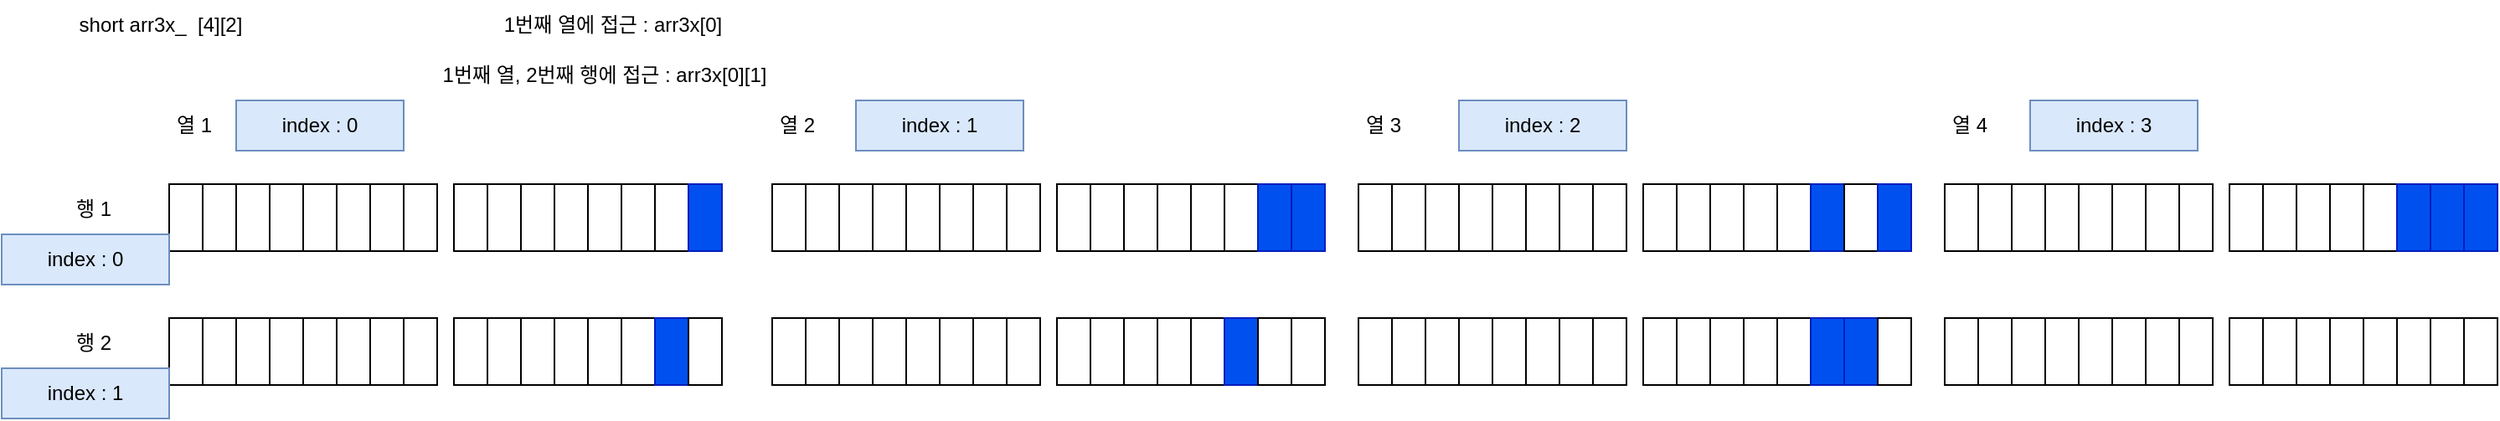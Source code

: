 <mxfile version="17.1.3" type="device"><diagram id="olvvxSsdgKOEqNymbnw9" name="Page-1"><mxGraphModel dx="1564" dy="936" grid="1" gridSize="10" guides="1" tooltips="1" connect="1" arrows="1" fold="1" page="1" pageScale="1" pageWidth="827" pageHeight="1169" math="0" shadow="0"><root><mxCell id="0"/><mxCell id="1" parent="0"/><mxCell id="yg_IEuN_GEzmOHSeuign-1" value="" style="rounded=0;whiteSpace=wrap;html=1;" vertex="1" parent="1"><mxGeometry x="110" y="120" width="20" height="40" as="geometry"/></mxCell><mxCell id="yg_IEuN_GEzmOHSeuign-2" value="short arr3x_&amp;nbsp; [4][2]" style="text;html=1;strokeColor=none;fillColor=none;align=center;verticalAlign=middle;whiteSpace=wrap;rounded=0;" vertex="1" parent="1"><mxGeometry x="40" y="10" width="130" height="30" as="geometry"/></mxCell><mxCell id="yg_IEuN_GEzmOHSeuign-4" value="" style="rounded=0;whiteSpace=wrap;html=1;" vertex="1" parent="1"><mxGeometry x="130" y="120" width="20" height="40" as="geometry"/></mxCell><mxCell id="yg_IEuN_GEzmOHSeuign-5" value="" style="rounded=0;whiteSpace=wrap;html=1;" vertex="1" parent="1"><mxGeometry x="150" y="120" width="20" height="40" as="geometry"/></mxCell><mxCell id="yg_IEuN_GEzmOHSeuign-6" value="" style="rounded=0;whiteSpace=wrap;html=1;" vertex="1" parent="1"><mxGeometry x="170" y="120" width="20" height="40" as="geometry"/></mxCell><mxCell id="yg_IEuN_GEzmOHSeuign-11" value="" style="rounded=0;whiteSpace=wrap;html=1;" vertex="1" parent="1"><mxGeometry x="190" y="120" width="20" height="40" as="geometry"/></mxCell><mxCell id="yg_IEuN_GEzmOHSeuign-12" value="" style="rounded=0;whiteSpace=wrap;html=1;" vertex="1" parent="1"><mxGeometry x="210" y="120" width="20" height="40" as="geometry"/></mxCell><mxCell id="yg_IEuN_GEzmOHSeuign-13" value="" style="rounded=0;whiteSpace=wrap;html=1;" vertex="1" parent="1"><mxGeometry x="230" y="120" width="20" height="40" as="geometry"/></mxCell><mxCell id="yg_IEuN_GEzmOHSeuign-14" value="" style="rounded=0;whiteSpace=wrap;html=1;" vertex="1" parent="1"><mxGeometry x="250" y="120" width="20" height="40" as="geometry"/></mxCell><mxCell id="yg_IEuN_GEzmOHSeuign-15" value="" style="rounded=0;whiteSpace=wrap;html=1;" vertex="1" parent="1"><mxGeometry x="280" y="120" width="20" height="40" as="geometry"/></mxCell><mxCell id="yg_IEuN_GEzmOHSeuign-16" value="" style="rounded=0;whiteSpace=wrap;html=1;" vertex="1" parent="1"><mxGeometry x="300" y="120" width="20" height="40" as="geometry"/></mxCell><mxCell id="yg_IEuN_GEzmOHSeuign-17" value="" style="rounded=0;whiteSpace=wrap;html=1;" vertex="1" parent="1"><mxGeometry x="320" y="120" width="20" height="40" as="geometry"/></mxCell><mxCell id="yg_IEuN_GEzmOHSeuign-18" value="" style="rounded=0;whiteSpace=wrap;html=1;" vertex="1" parent="1"><mxGeometry x="340" y="120" width="20" height="40" as="geometry"/></mxCell><mxCell id="yg_IEuN_GEzmOHSeuign-19" value="" style="rounded=0;whiteSpace=wrap;html=1;" vertex="1" parent="1"><mxGeometry x="360" y="120" width="20" height="40" as="geometry"/></mxCell><mxCell id="yg_IEuN_GEzmOHSeuign-20" value="" style="rounded=0;whiteSpace=wrap;html=1;" vertex="1" parent="1"><mxGeometry x="380" y="120" width="20" height="40" as="geometry"/></mxCell><mxCell id="yg_IEuN_GEzmOHSeuign-21" value="" style="rounded=0;whiteSpace=wrap;html=1;" vertex="1" parent="1"><mxGeometry x="400" y="120" width="20" height="40" as="geometry"/></mxCell><mxCell id="yg_IEuN_GEzmOHSeuign-22" value="" style="rounded=0;whiteSpace=wrap;html=1;fillColor=#0050ef;fontColor=#ffffff;strokeColor=#001DBC;" vertex="1" parent="1"><mxGeometry x="420" y="120" width="20" height="40" as="geometry"/></mxCell><mxCell id="yg_IEuN_GEzmOHSeuign-23" value="열 1" style="text;html=1;strokeColor=none;fillColor=none;align=center;verticalAlign=middle;whiteSpace=wrap;rounded=0;" vertex="1" parent="1"><mxGeometry x="110" y="70" width="30" height="30" as="geometry"/></mxCell><mxCell id="yg_IEuN_GEzmOHSeuign-24" value="행 1" style="text;html=1;strokeColor=none;fillColor=none;align=center;verticalAlign=middle;whiteSpace=wrap;rounded=0;" vertex="1" parent="1"><mxGeometry x="50" y="120" width="30" height="30" as="geometry"/></mxCell><mxCell id="yg_IEuN_GEzmOHSeuign-26" value="" style="rounded=0;whiteSpace=wrap;html=1;" vertex="1" parent="1"><mxGeometry x="470" y="120" width="20" height="40" as="geometry"/></mxCell><mxCell id="yg_IEuN_GEzmOHSeuign-27" value="" style="rounded=0;whiteSpace=wrap;html=1;" vertex="1" parent="1"><mxGeometry x="490" y="120" width="20" height="40" as="geometry"/></mxCell><mxCell id="yg_IEuN_GEzmOHSeuign-28" value="" style="rounded=0;whiteSpace=wrap;html=1;" vertex="1" parent="1"><mxGeometry x="510" y="120" width="20" height="40" as="geometry"/></mxCell><mxCell id="yg_IEuN_GEzmOHSeuign-29" value="" style="rounded=0;whiteSpace=wrap;html=1;" vertex="1" parent="1"><mxGeometry x="530" y="120" width="20" height="40" as="geometry"/></mxCell><mxCell id="yg_IEuN_GEzmOHSeuign-30" value="" style="rounded=0;whiteSpace=wrap;html=1;" vertex="1" parent="1"><mxGeometry x="550" y="120" width="20" height="40" as="geometry"/></mxCell><mxCell id="yg_IEuN_GEzmOHSeuign-31" value="" style="rounded=0;whiteSpace=wrap;html=1;" vertex="1" parent="1"><mxGeometry x="570" y="120" width="20" height="40" as="geometry"/></mxCell><mxCell id="yg_IEuN_GEzmOHSeuign-32" value="" style="rounded=0;whiteSpace=wrap;html=1;" vertex="1" parent="1"><mxGeometry x="590" y="120" width="20" height="40" as="geometry"/></mxCell><mxCell id="yg_IEuN_GEzmOHSeuign-33" value="" style="rounded=0;whiteSpace=wrap;html=1;" vertex="1" parent="1"><mxGeometry x="610" y="120" width="20" height="40" as="geometry"/></mxCell><mxCell id="yg_IEuN_GEzmOHSeuign-34" value="" style="rounded=0;whiteSpace=wrap;html=1;" vertex="1" parent="1"><mxGeometry x="640" y="120" width="20" height="40" as="geometry"/></mxCell><mxCell id="yg_IEuN_GEzmOHSeuign-35" value="" style="rounded=0;whiteSpace=wrap;html=1;" vertex="1" parent="1"><mxGeometry x="660" y="120" width="20" height="40" as="geometry"/></mxCell><mxCell id="yg_IEuN_GEzmOHSeuign-36" value="" style="rounded=0;whiteSpace=wrap;html=1;" vertex="1" parent="1"><mxGeometry x="680" y="120" width="20" height="40" as="geometry"/></mxCell><mxCell id="yg_IEuN_GEzmOHSeuign-37" value="" style="rounded=0;whiteSpace=wrap;html=1;" vertex="1" parent="1"><mxGeometry x="700" y="120" width="20" height="40" as="geometry"/></mxCell><mxCell id="yg_IEuN_GEzmOHSeuign-38" value="" style="rounded=0;whiteSpace=wrap;html=1;" vertex="1" parent="1"><mxGeometry x="720" y="120" width="20" height="40" as="geometry"/></mxCell><mxCell id="yg_IEuN_GEzmOHSeuign-39" value="" style="rounded=0;whiteSpace=wrap;html=1;" vertex="1" parent="1"><mxGeometry x="740" y="120" width="20" height="40" as="geometry"/></mxCell><mxCell id="yg_IEuN_GEzmOHSeuign-40" value="" style="rounded=0;whiteSpace=wrap;html=1;fillColor=#0050ef;fontColor=#ffffff;strokeColor=#001DBC;" vertex="1" parent="1"><mxGeometry x="760" y="120" width="20" height="40" as="geometry"/></mxCell><mxCell id="yg_IEuN_GEzmOHSeuign-41" value="" style="rounded=0;whiteSpace=wrap;html=1;fillColor=#0050ef;fontColor=#ffffff;strokeColor=#001DBC;" vertex="1" parent="1"><mxGeometry x="780" y="120" width="20" height="40" as="geometry"/></mxCell><mxCell id="yg_IEuN_GEzmOHSeuign-42" value="열 2" style="text;html=1;strokeColor=none;fillColor=none;align=center;verticalAlign=middle;whiteSpace=wrap;rounded=0;" vertex="1" parent="1"><mxGeometry x="470" y="70" width="30" height="30" as="geometry"/></mxCell><mxCell id="yg_IEuN_GEzmOHSeuign-43" value="" style="rounded=0;whiteSpace=wrap;html=1;" vertex="1" parent="1"><mxGeometry x="820" y="120" width="20" height="40" as="geometry"/></mxCell><mxCell id="yg_IEuN_GEzmOHSeuign-44" value="" style="rounded=0;whiteSpace=wrap;html=1;" vertex="1" parent="1"><mxGeometry x="840" y="120" width="20" height="40" as="geometry"/></mxCell><mxCell id="yg_IEuN_GEzmOHSeuign-45" value="" style="rounded=0;whiteSpace=wrap;html=1;" vertex="1" parent="1"><mxGeometry x="860" y="120" width="20" height="40" as="geometry"/></mxCell><mxCell id="yg_IEuN_GEzmOHSeuign-46" value="" style="rounded=0;whiteSpace=wrap;html=1;" vertex="1" parent="1"><mxGeometry x="880" y="120" width="20" height="40" as="geometry"/></mxCell><mxCell id="yg_IEuN_GEzmOHSeuign-47" value="" style="rounded=0;whiteSpace=wrap;html=1;" vertex="1" parent="1"><mxGeometry x="900" y="120" width="20" height="40" as="geometry"/></mxCell><mxCell id="yg_IEuN_GEzmOHSeuign-48" value="" style="rounded=0;whiteSpace=wrap;html=1;" vertex="1" parent="1"><mxGeometry x="920" y="120" width="20" height="40" as="geometry"/></mxCell><mxCell id="yg_IEuN_GEzmOHSeuign-49" value="" style="rounded=0;whiteSpace=wrap;html=1;" vertex="1" parent="1"><mxGeometry x="940" y="120" width="20" height="40" as="geometry"/></mxCell><mxCell id="yg_IEuN_GEzmOHSeuign-50" value="" style="rounded=0;whiteSpace=wrap;html=1;" vertex="1" parent="1"><mxGeometry x="960" y="120" width="20" height="40" as="geometry"/></mxCell><mxCell id="yg_IEuN_GEzmOHSeuign-51" value="" style="rounded=0;whiteSpace=wrap;html=1;" vertex="1" parent="1"><mxGeometry x="990" y="120" width="20" height="40" as="geometry"/></mxCell><mxCell id="yg_IEuN_GEzmOHSeuign-52" value="" style="rounded=0;whiteSpace=wrap;html=1;" vertex="1" parent="1"><mxGeometry x="1010" y="120" width="20" height="40" as="geometry"/></mxCell><mxCell id="yg_IEuN_GEzmOHSeuign-53" value="" style="rounded=0;whiteSpace=wrap;html=1;" vertex="1" parent="1"><mxGeometry x="1030" y="120" width="20" height="40" as="geometry"/></mxCell><mxCell id="yg_IEuN_GEzmOHSeuign-54" value="" style="rounded=0;whiteSpace=wrap;html=1;" vertex="1" parent="1"><mxGeometry x="1050" y="120" width="20" height="40" as="geometry"/></mxCell><mxCell id="yg_IEuN_GEzmOHSeuign-55" value="" style="rounded=0;whiteSpace=wrap;html=1;" vertex="1" parent="1"><mxGeometry x="1070" y="120" width="20" height="40" as="geometry"/></mxCell><mxCell id="yg_IEuN_GEzmOHSeuign-56" value="" style="rounded=0;whiteSpace=wrap;html=1;fillColor=#0050ef;fontColor=#ffffff;strokeColor=#001DBC;" vertex="1" parent="1"><mxGeometry x="1090" y="120" width="20" height="40" as="geometry"/></mxCell><mxCell id="yg_IEuN_GEzmOHSeuign-57" value="" style="rounded=0;whiteSpace=wrap;html=1;" vertex="1" parent="1"><mxGeometry x="1110" y="120" width="20" height="40" as="geometry"/></mxCell><mxCell id="yg_IEuN_GEzmOHSeuign-58" value="" style="rounded=0;whiteSpace=wrap;html=1;fillColor=#0050ef;fontColor=#ffffff;strokeColor=#001DBC;" vertex="1" parent="1"><mxGeometry x="1130" y="120" width="20" height="40" as="geometry"/></mxCell><mxCell id="yg_IEuN_GEzmOHSeuign-59" value="열 3" style="text;html=1;strokeColor=none;fillColor=none;align=center;verticalAlign=middle;whiteSpace=wrap;rounded=0;" vertex="1" parent="1"><mxGeometry x="820" y="70" width="30" height="30" as="geometry"/></mxCell><mxCell id="yg_IEuN_GEzmOHSeuign-60" value="" style="rounded=0;whiteSpace=wrap;html=1;" vertex="1" parent="1"><mxGeometry x="1170" y="120" width="20" height="40" as="geometry"/></mxCell><mxCell id="yg_IEuN_GEzmOHSeuign-61" value="" style="rounded=0;whiteSpace=wrap;html=1;" vertex="1" parent="1"><mxGeometry x="1190" y="120" width="20" height="40" as="geometry"/></mxCell><mxCell id="yg_IEuN_GEzmOHSeuign-62" value="" style="rounded=0;whiteSpace=wrap;html=1;" vertex="1" parent="1"><mxGeometry x="1210" y="120" width="20" height="40" as="geometry"/></mxCell><mxCell id="yg_IEuN_GEzmOHSeuign-63" value="" style="rounded=0;whiteSpace=wrap;html=1;" vertex="1" parent="1"><mxGeometry x="1230" y="120" width="20" height="40" as="geometry"/></mxCell><mxCell id="yg_IEuN_GEzmOHSeuign-64" value="" style="rounded=0;whiteSpace=wrap;html=1;" vertex="1" parent="1"><mxGeometry x="1250" y="120" width="20" height="40" as="geometry"/></mxCell><mxCell id="yg_IEuN_GEzmOHSeuign-65" value="" style="rounded=0;whiteSpace=wrap;html=1;" vertex="1" parent="1"><mxGeometry x="1270" y="120" width="20" height="40" as="geometry"/></mxCell><mxCell id="yg_IEuN_GEzmOHSeuign-66" value="" style="rounded=0;whiteSpace=wrap;html=1;" vertex="1" parent="1"><mxGeometry x="1290" y="120" width="20" height="40" as="geometry"/></mxCell><mxCell id="yg_IEuN_GEzmOHSeuign-67" value="" style="rounded=0;whiteSpace=wrap;html=1;" vertex="1" parent="1"><mxGeometry x="1310" y="120" width="20" height="40" as="geometry"/></mxCell><mxCell id="yg_IEuN_GEzmOHSeuign-68" value="" style="rounded=0;whiteSpace=wrap;html=1;" vertex="1" parent="1"><mxGeometry x="1340" y="120" width="20" height="40" as="geometry"/></mxCell><mxCell id="yg_IEuN_GEzmOHSeuign-69" value="" style="rounded=0;whiteSpace=wrap;html=1;" vertex="1" parent="1"><mxGeometry x="1360" y="120" width="20" height="40" as="geometry"/></mxCell><mxCell id="yg_IEuN_GEzmOHSeuign-70" value="" style="rounded=0;whiteSpace=wrap;html=1;" vertex="1" parent="1"><mxGeometry x="1380" y="120" width="20" height="40" as="geometry"/></mxCell><mxCell id="yg_IEuN_GEzmOHSeuign-71" value="" style="rounded=0;whiteSpace=wrap;html=1;" vertex="1" parent="1"><mxGeometry x="1400" y="120" width="20" height="40" as="geometry"/></mxCell><mxCell id="yg_IEuN_GEzmOHSeuign-72" value="" style="rounded=0;whiteSpace=wrap;html=1;" vertex="1" parent="1"><mxGeometry x="1420" y="120" width="20" height="40" as="geometry"/></mxCell><mxCell id="yg_IEuN_GEzmOHSeuign-73" value="" style="rounded=0;whiteSpace=wrap;html=1;fillColor=#0050ef;fontColor=#ffffff;strokeColor=#001DBC;" vertex="1" parent="1"><mxGeometry x="1440" y="120" width="20" height="40" as="geometry"/></mxCell><mxCell id="yg_IEuN_GEzmOHSeuign-74" value="" style="rounded=0;whiteSpace=wrap;html=1;fillColor=#0050ef;fontColor=#ffffff;strokeColor=#001DBC;" vertex="1" parent="1"><mxGeometry x="1460" y="120" width="20" height="40" as="geometry"/></mxCell><mxCell id="yg_IEuN_GEzmOHSeuign-75" value="" style="rounded=0;whiteSpace=wrap;html=1;fillColor=#0050ef;fontColor=#ffffff;strokeColor=#001DBC;" vertex="1" parent="1"><mxGeometry x="1480" y="120" width="20" height="40" as="geometry"/></mxCell><mxCell id="yg_IEuN_GEzmOHSeuign-76" value="열 4" style="text;html=1;strokeColor=none;fillColor=none;align=center;verticalAlign=middle;whiteSpace=wrap;rounded=0;" vertex="1" parent="1"><mxGeometry x="1170" y="70" width="30" height="30" as="geometry"/></mxCell><mxCell id="yg_IEuN_GEzmOHSeuign-77" value="" style="rounded=0;whiteSpace=wrap;html=1;" vertex="1" parent="1"><mxGeometry x="110" y="200" width="20" height="40" as="geometry"/></mxCell><mxCell id="yg_IEuN_GEzmOHSeuign-78" value="" style="rounded=0;whiteSpace=wrap;html=1;" vertex="1" parent="1"><mxGeometry x="130" y="200" width="20" height="40" as="geometry"/></mxCell><mxCell id="yg_IEuN_GEzmOHSeuign-79" value="" style="rounded=0;whiteSpace=wrap;html=1;" vertex="1" parent="1"><mxGeometry x="150" y="200" width="20" height="40" as="geometry"/></mxCell><mxCell id="yg_IEuN_GEzmOHSeuign-80" value="" style="rounded=0;whiteSpace=wrap;html=1;" vertex="1" parent="1"><mxGeometry x="170" y="200" width="20" height="40" as="geometry"/></mxCell><mxCell id="yg_IEuN_GEzmOHSeuign-81" value="" style="rounded=0;whiteSpace=wrap;html=1;" vertex="1" parent="1"><mxGeometry x="190" y="200" width="20" height="40" as="geometry"/></mxCell><mxCell id="yg_IEuN_GEzmOHSeuign-82" value="" style="rounded=0;whiteSpace=wrap;html=1;" vertex="1" parent="1"><mxGeometry x="210" y="200" width="20" height="40" as="geometry"/></mxCell><mxCell id="yg_IEuN_GEzmOHSeuign-83" value="" style="rounded=0;whiteSpace=wrap;html=1;" vertex="1" parent="1"><mxGeometry x="230" y="200" width="20" height="40" as="geometry"/></mxCell><mxCell id="yg_IEuN_GEzmOHSeuign-84" value="" style="rounded=0;whiteSpace=wrap;html=1;" vertex="1" parent="1"><mxGeometry x="250" y="200" width="20" height="40" as="geometry"/></mxCell><mxCell id="yg_IEuN_GEzmOHSeuign-85" value="" style="rounded=0;whiteSpace=wrap;html=1;" vertex="1" parent="1"><mxGeometry x="280" y="200" width="20" height="40" as="geometry"/></mxCell><mxCell id="yg_IEuN_GEzmOHSeuign-86" value="" style="rounded=0;whiteSpace=wrap;html=1;" vertex="1" parent="1"><mxGeometry x="300" y="200" width="20" height="40" as="geometry"/></mxCell><mxCell id="yg_IEuN_GEzmOHSeuign-87" value="" style="rounded=0;whiteSpace=wrap;html=1;" vertex="1" parent="1"><mxGeometry x="320" y="200" width="20" height="40" as="geometry"/></mxCell><mxCell id="yg_IEuN_GEzmOHSeuign-88" value="" style="rounded=0;whiteSpace=wrap;html=1;" vertex="1" parent="1"><mxGeometry x="340" y="200" width="20" height="40" as="geometry"/></mxCell><mxCell id="yg_IEuN_GEzmOHSeuign-89" value="" style="rounded=0;whiteSpace=wrap;html=1;" vertex="1" parent="1"><mxGeometry x="360" y="200" width="20" height="40" as="geometry"/></mxCell><mxCell id="yg_IEuN_GEzmOHSeuign-90" value="" style="rounded=0;whiteSpace=wrap;html=1;" vertex="1" parent="1"><mxGeometry x="380" y="200" width="20" height="40" as="geometry"/></mxCell><mxCell id="yg_IEuN_GEzmOHSeuign-91" value="" style="rounded=0;whiteSpace=wrap;html=1;fillColor=#0050ef;fontColor=#ffffff;strokeColor=#001DBC;" vertex="1" parent="1"><mxGeometry x="400" y="200" width="20" height="40" as="geometry"/></mxCell><mxCell id="yg_IEuN_GEzmOHSeuign-92" value="" style="rounded=0;whiteSpace=wrap;html=1;" vertex="1" parent="1"><mxGeometry x="420" y="200" width="20" height="40" as="geometry"/></mxCell><mxCell id="yg_IEuN_GEzmOHSeuign-93" value="" style="rounded=0;whiteSpace=wrap;html=1;" vertex="1" parent="1"><mxGeometry x="470" y="200" width="20" height="40" as="geometry"/></mxCell><mxCell id="yg_IEuN_GEzmOHSeuign-94" value="" style="rounded=0;whiteSpace=wrap;html=1;" vertex="1" parent="1"><mxGeometry x="490" y="200" width="20" height="40" as="geometry"/></mxCell><mxCell id="yg_IEuN_GEzmOHSeuign-95" value="" style="rounded=0;whiteSpace=wrap;html=1;" vertex="1" parent="1"><mxGeometry x="510" y="200" width="20" height="40" as="geometry"/></mxCell><mxCell id="yg_IEuN_GEzmOHSeuign-96" value="" style="rounded=0;whiteSpace=wrap;html=1;" vertex="1" parent="1"><mxGeometry x="530" y="200" width="20" height="40" as="geometry"/></mxCell><mxCell id="yg_IEuN_GEzmOHSeuign-97" value="" style="rounded=0;whiteSpace=wrap;html=1;" vertex="1" parent="1"><mxGeometry x="550" y="200" width="20" height="40" as="geometry"/></mxCell><mxCell id="yg_IEuN_GEzmOHSeuign-98" value="" style="rounded=0;whiteSpace=wrap;html=1;" vertex="1" parent="1"><mxGeometry x="570" y="200" width="20" height="40" as="geometry"/></mxCell><mxCell id="yg_IEuN_GEzmOHSeuign-99" value="" style="rounded=0;whiteSpace=wrap;html=1;" vertex="1" parent="1"><mxGeometry x="590" y="200" width="20" height="40" as="geometry"/></mxCell><mxCell id="yg_IEuN_GEzmOHSeuign-100" value="" style="rounded=0;whiteSpace=wrap;html=1;" vertex="1" parent="1"><mxGeometry x="610" y="200" width="20" height="40" as="geometry"/></mxCell><mxCell id="yg_IEuN_GEzmOHSeuign-101" value="" style="rounded=0;whiteSpace=wrap;html=1;" vertex="1" parent="1"><mxGeometry x="640" y="200" width="20" height="40" as="geometry"/></mxCell><mxCell id="yg_IEuN_GEzmOHSeuign-102" value="" style="rounded=0;whiteSpace=wrap;html=1;" vertex="1" parent="1"><mxGeometry x="660" y="200" width="20" height="40" as="geometry"/></mxCell><mxCell id="yg_IEuN_GEzmOHSeuign-103" value="" style="rounded=0;whiteSpace=wrap;html=1;" vertex="1" parent="1"><mxGeometry x="680" y="200" width="20" height="40" as="geometry"/></mxCell><mxCell id="yg_IEuN_GEzmOHSeuign-104" value="" style="rounded=0;whiteSpace=wrap;html=1;" vertex="1" parent="1"><mxGeometry x="700" y="200" width="20" height="40" as="geometry"/></mxCell><mxCell id="yg_IEuN_GEzmOHSeuign-105" value="" style="rounded=0;whiteSpace=wrap;html=1;" vertex="1" parent="1"><mxGeometry x="720" y="200" width="20" height="40" as="geometry"/></mxCell><mxCell id="yg_IEuN_GEzmOHSeuign-106" value="" style="rounded=0;whiteSpace=wrap;html=1;fillColor=#0050ef;fontColor=#ffffff;strokeColor=#001DBC;" vertex="1" parent="1"><mxGeometry x="740" y="200" width="20" height="40" as="geometry"/></mxCell><mxCell id="yg_IEuN_GEzmOHSeuign-107" value="" style="rounded=0;whiteSpace=wrap;html=1;" vertex="1" parent="1"><mxGeometry x="760" y="200" width="20" height="40" as="geometry"/></mxCell><mxCell id="yg_IEuN_GEzmOHSeuign-108" value="" style="rounded=0;whiteSpace=wrap;html=1;" vertex="1" parent="1"><mxGeometry x="780" y="200" width="20" height="40" as="geometry"/></mxCell><mxCell id="yg_IEuN_GEzmOHSeuign-109" value="" style="rounded=0;whiteSpace=wrap;html=1;" vertex="1" parent="1"><mxGeometry x="820" y="200" width="20" height="40" as="geometry"/></mxCell><mxCell id="yg_IEuN_GEzmOHSeuign-110" value="" style="rounded=0;whiteSpace=wrap;html=1;" vertex="1" parent="1"><mxGeometry x="840" y="200" width="20" height="40" as="geometry"/></mxCell><mxCell id="yg_IEuN_GEzmOHSeuign-111" value="" style="rounded=0;whiteSpace=wrap;html=1;" vertex="1" parent="1"><mxGeometry x="860" y="200" width="20" height="40" as="geometry"/></mxCell><mxCell id="yg_IEuN_GEzmOHSeuign-112" value="" style="rounded=0;whiteSpace=wrap;html=1;" vertex="1" parent="1"><mxGeometry x="880" y="200" width="20" height="40" as="geometry"/></mxCell><mxCell id="yg_IEuN_GEzmOHSeuign-113" value="" style="rounded=0;whiteSpace=wrap;html=1;" vertex="1" parent="1"><mxGeometry x="900" y="200" width="20" height="40" as="geometry"/></mxCell><mxCell id="yg_IEuN_GEzmOHSeuign-114" value="" style="rounded=0;whiteSpace=wrap;html=1;" vertex="1" parent="1"><mxGeometry x="920" y="200" width="20" height="40" as="geometry"/></mxCell><mxCell id="yg_IEuN_GEzmOHSeuign-115" value="" style="rounded=0;whiteSpace=wrap;html=1;" vertex="1" parent="1"><mxGeometry x="940" y="200" width="20" height="40" as="geometry"/></mxCell><mxCell id="yg_IEuN_GEzmOHSeuign-116" value="" style="rounded=0;whiteSpace=wrap;html=1;" vertex="1" parent="1"><mxGeometry x="960" y="200" width="20" height="40" as="geometry"/></mxCell><mxCell id="yg_IEuN_GEzmOHSeuign-117" value="" style="rounded=0;whiteSpace=wrap;html=1;" vertex="1" parent="1"><mxGeometry x="990" y="200" width="20" height="40" as="geometry"/></mxCell><mxCell id="yg_IEuN_GEzmOHSeuign-118" value="" style="rounded=0;whiteSpace=wrap;html=1;" vertex="1" parent="1"><mxGeometry x="1010" y="200" width="20" height="40" as="geometry"/></mxCell><mxCell id="yg_IEuN_GEzmOHSeuign-119" value="" style="rounded=0;whiteSpace=wrap;html=1;" vertex="1" parent="1"><mxGeometry x="1030" y="200" width="20" height="40" as="geometry"/></mxCell><mxCell id="yg_IEuN_GEzmOHSeuign-120" value="" style="rounded=0;whiteSpace=wrap;html=1;" vertex="1" parent="1"><mxGeometry x="1050" y="200" width="20" height="40" as="geometry"/></mxCell><mxCell id="yg_IEuN_GEzmOHSeuign-121" value="" style="rounded=0;whiteSpace=wrap;html=1;" vertex="1" parent="1"><mxGeometry x="1070" y="200" width="20" height="40" as="geometry"/></mxCell><mxCell id="yg_IEuN_GEzmOHSeuign-122" value="" style="rounded=0;whiteSpace=wrap;html=1;fillColor=#0050ef;fontColor=#ffffff;strokeColor=#001DBC;" vertex="1" parent="1"><mxGeometry x="1090" y="200" width="20" height="40" as="geometry"/></mxCell><mxCell id="yg_IEuN_GEzmOHSeuign-123" value="" style="rounded=0;whiteSpace=wrap;html=1;fillColor=#0050ef;fontColor=#ffffff;strokeColor=#001DBC;" vertex="1" parent="1"><mxGeometry x="1110" y="200" width="20" height="40" as="geometry"/></mxCell><mxCell id="yg_IEuN_GEzmOHSeuign-124" value="" style="rounded=0;whiteSpace=wrap;html=1;" vertex="1" parent="1"><mxGeometry x="1130" y="200" width="20" height="40" as="geometry"/></mxCell><mxCell id="yg_IEuN_GEzmOHSeuign-125" value="" style="rounded=0;whiteSpace=wrap;html=1;" vertex="1" parent="1"><mxGeometry x="1170" y="200" width="20" height="40" as="geometry"/></mxCell><mxCell id="yg_IEuN_GEzmOHSeuign-126" value="" style="rounded=0;whiteSpace=wrap;html=1;" vertex="1" parent="1"><mxGeometry x="1190" y="200" width="20" height="40" as="geometry"/></mxCell><mxCell id="yg_IEuN_GEzmOHSeuign-127" value="" style="rounded=0;whiteSpace=wrap;html=1;" vertex="1" parent="1"><mxGeometry x="1210" y="200" width="20" height="40" as="geometry"/></mxCell><mxCell id="yg_IEuN_GEzmOHSeuign-128" value="" style="rounded=0;whiteSpace=wrap;html=1;" vertex="1" parent="1"><mxGeometry x="1230" y="200" width="20" height="40" as="geometry"/></mxCell><mxCell id="yg_IEuN_GEzmOHSeuign-129" value="" style="rounded=0;whiteSpace=wrap;html=1;" vertex="1" parent="1"><mxGeometry x="1250" y="200" width="20" height="40" as="geometry"/></mxCell><mxCell id="yg_IEuN_GEzmOHSeuign-130" value="" style="rounded=0;whiteSpace=wrap;html=1;" vertex="1" parent="1"><mxGeometry x="1270" y="200" width="20" height="40" as="geometry"/></mxCell><mxCell id="yg_IEuN_GEzmOHSeuign-131" value="" style="rounded=0;whiteSpace=wrap;html=1;" vertex="1" parent="1"><mxGeometry x="1290" y="200" width="20" height="40" as="geometry"/></mxCell><mxCell id="yg_IEuN_GEzmOHSeuign-132" value="" style="rounded=0;whiteSpace=wrap;html=1;" vertex="1" parent="1"><mxGeometry x="1310" y="200" width="20" height="40" as="geometry"/></mxCell><mxCell id="yg_IEuN_GEzmOHSeuign-133" value="" style="rounded=0;whiteSpace=wrap;html=1;" vertex="1" parent="1"><mxGeometry x="1340" y="200" width="20" height="40" as="geometry"/></mxCell><mxCell id="yg_IEuN_GEzmOHSeuign-134" value="" style="rounded=0;whiteSpace=wrap;html=1;" vertex="1" parent="1"><mxGeometry x="1360" y="200" width="20" height="40" as="geometry"/></mxCell><mxCell id="yg_IEuN_GEzmOHSeuign-135" value="" style="rounded=0;whiteSpace=wrap;html=1;" vertex="1" parent="1"><mxGeometry x="1380" y="200" width="20" height="40" as="geometry"/></mxCell><mxCell id="yg_IEuN_GEzmOHSeuign-136" value="" style="rounded=0;whiteSpace=wrap;html=1;" vertex="1" parent="1"><mxGeometry x="1400" y="200" width="20" height="40" as="geometry"/></mxCell><mxCell id="yg_IEuN_GEzmOHSeuign-137" value="" style="rounded=0;whiteSpace=wrap;html=1;" vertex="1" parent="1"><mxGeometry x="1420" y="200" width="20" height="40" as="geometry"/></mxCell><mxCell id="yg_IEuN_GEzmOHSeuign-138" value="" style="rounded=0;whiteSpace=wrap;html=1;" vertex="1" parent="1"><mxGeometry x="1440" y="200" width="20" height="40" as="geometry"/></mxCell><mxCell id="yg_IEuN_GEzmOHSeuign-139" value="" style="rounded=0;whiteSpace=wrap;html=1;" vertex="1" parent="1"><mxGeometry x="1460" y="200" width="20" height="40" as="geometry"/></mxCell><mxCell id="yg_IEuN_GEzmOHSeuign-140" value="" style="rounded=0;whiteSpace=wrap;html=1;" vertex="1" parent="1"><mxGeometry x="1480" y="200" width="20" height="40" as="geometry"/></mxCell><mxCell id="yg_IEuN_GEzmOHSeuign-141" value="행 2" style="text;html=1;strokeColor=none;fillColor=none;align=center;verticalAlign=middle;whiteSpace=wrap;rounded=0;" vertex="1" parent="1"><mxGeometry x="50" y="200" width="30" height="30" as="geometry"/></mxCell><mxCell id="yg_IEuN_GEzmOHSeuign-142" value="index : 0" style="text;html=1;strokeColor=#6c8ebf;fillColor=#dae8fc;align=center;verticalAlign=middle;whiteSpace=wrap;rounded=0;" vertex="1" parent="1"><mxGeometry x="150" y="70" width="100" height="30" as="geometry"/></mxCell><mxCell id="yg_IEuN_GEzmOHSeuign-144" value="index : 1" style="text;html=1;strokeColor=#6c8ebf;fillColor=#dae8fc;align=center;verticalAlign=middle;whiteSpace=wrap;rounded=0;" vertex="1" parent="1"><mxGeometry x="520" y="70" width="100" height="30" as="geometry"/></mxCell><mxCell id="yg_IEuN_GEzmOHSeuign-145" value="index : 2" style="text;html=1;strokeColor=#6c8ebf;fillColor=#dae8fc;align=center;verticalAlign=middle;whiteSpace=wrap;rounded=0;" vertex="1" parent="1"><mxGeometry x="880" y="70" width="100" height="30" as="geometry"/></mxCell><mxCell id="yg_IEuN_GEzmOHSeuign-146" value="index : 3" style="text;html=1;strokeColor=#6c8ebf;fillColor=#dae8fc;align=center;verticalAlign=middle;whiteSpace=wrap;rounded=0;" vertex="1" parent="1"><mxGeometry x="1221" y="70" width="100" height="30" as="geometry"/></mxCell><mxCell id="yg_IEuN_GEzmOHSeuign-147" value="1번째 열에 접근 : arr3x[0]" style="text;html=1;strokeColor=none;fillColor=none;align=center;verticalAlign=middle;whiteSpace=wrap;rounded=0;" vertex="1" parent="1"><mxGeometry x="260" y="10" width="230" height="30" as="geometry"/></mxCell><mxCell id="yg_IEuN_GEzmOHSeuign-148" value="index : 0" style="text;html=1;strokeColor=#6c8ebf;fillColor=#dae8fc;align=center;verticalAlign=middle;whiteSpace=wrap;rounded=0;" vertex="1" parent="1"><mxGeometry x="10" y="150" width="100" height="30" as="geometry"/></mxCell><mxCell id="yg_IEuN_GEzmOHSeuign-149" value="index : 1" style="text;html=1;strokeColor=#6c8ebf;fillColor=#dae8fc;align=center;verticalAlign=middle;whiteSpace=wrap;rounded=0;" vertex="1" parent="1"><mxGeometry x="10" y="230" width="100" height="30" as="geometry"/></mxCell><mxCell id="yg_IEuN_GEzmOHSeuign-150" value="1번째 열, 2번째 행에 접근 : arr3x[0][1]" style="text;html=1;strokeColor=none;fillColor=none;align=center;verticalAlign=middle;whiteSpace=wrap;rounded=0;" vertex="1" parent="1"><mxGeometry x="255" y="40" width="230" height="30" as="geometry"/></mxCell></root></mxGraphModel></diagram></mxfile>